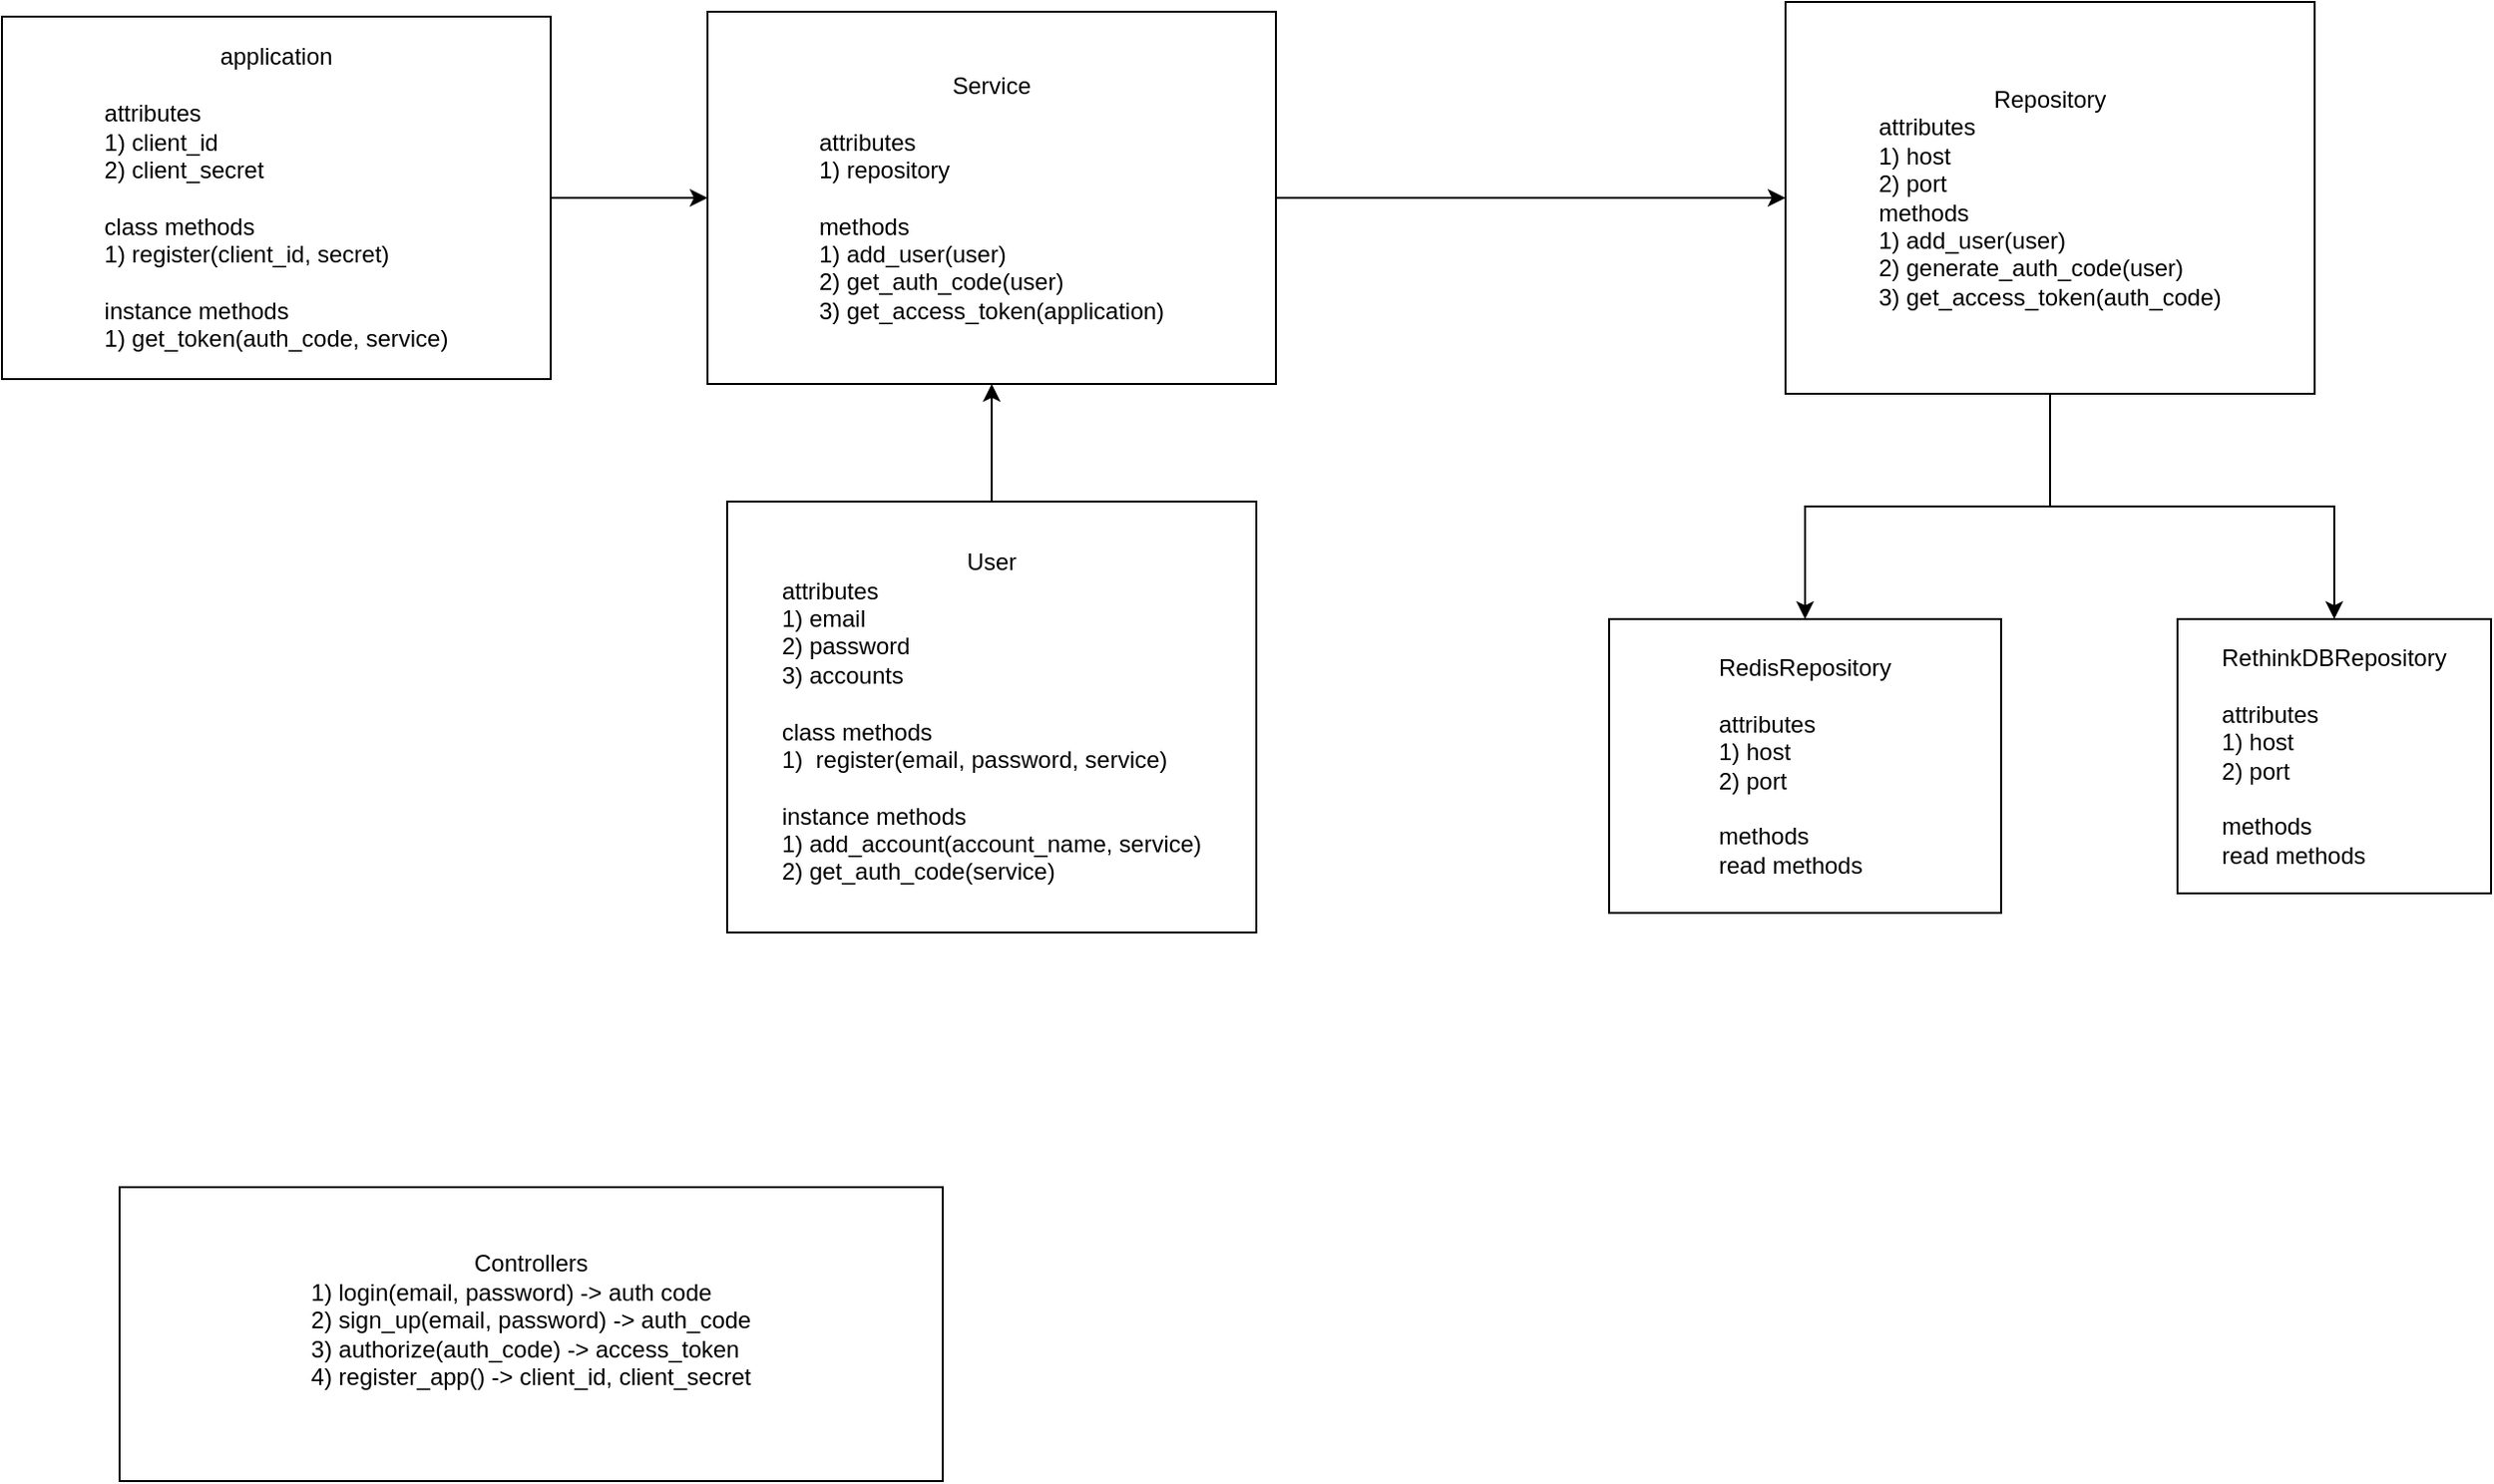 <mxfile>
    <diagram id="eFu6ypGe6LHgu1g2shCw" name="Page-1">
        <mxGraphModel dx="1443" dy="1638" grid="1" gridSize="10" guides="1" tooltips="1" connect="1" arrows="1" fold="1" page="1" pageScale="1" pageWidth="850" pageHeight="1100" math="0" shadow="0">
            <root>
                <mxCell id="0"/>
                <mxCell id="1" parent="0"/>
                <mxCell id="10" style="edgeStyle=orthogonalEdgeStyle;rounded=0;orthogonalLoop=1;jettySize=auto;html=1;entryX=0.5;entryY=1;entryDx=0;entryDy=0;" edge="1" parent="1" source="2" target="3">
                    <mxGeometry relative="1" as="geometry"/>
                </mxCell>
                <mxCell id="2" value="User&lt;br&gt;&lt;div style=&quot;text-align: left&quot;&gt;&lt;span&gt;attributes&lt;/span&gt;&lt;/div&gt;&lt;div style=&quot;text-align: left&quot;&gt;&lt;span&gt;1) email&lt;/span&gt;&lt;/div&gt;&lt;div style=&quot;text-align: left&quot;&gt;&lt;span&gt;2) password&lt;/span&gt;&lt;/div&gt;&lt;div style=&quot;text-align: left&quot;&gt;&lt;span&gt;3) accounts&lt;/span&gt;&lt;/div&gt;&lt;div style=&quot;text-align: left&quot;&gt;&lt;span&gt;&lt;br&gt;&lt;/span&gt;&lt;/div&gt;&lt;div style=&quot;text-align: left&quot;&gt;&lt;span&gt;class methods&lt;/span&gt;&lt;/div&gt;&lt;div style=&quot;text-align: left&quot;&gt;&lt;span&gt;1)&amp;nbsp; register(email, password, service)&lt;/span&gt;&lt;/div&gt;&lt;div style=&quot;text-align: left&quot;&gt;&lt;span&gt;&lt;br&gt;&lt;/span&gt;&lt;/div&gt;&lt;div style=&quot;text-align: left&quot;&gt;&lt;span&gt;instance methods&lt;/span&gt;&lt;/div&gt;&lt;div style=&quot;text-align: left&quot;&gt;&lt;span&gt;1) add_account(account_name, service)&lt;/span&gt;&lt;/div&gt;&lt;div style=&quot;text-align: left&quot;&gt;&lt;span&gt;2) get_auth_code(service)&lt;/span&gt;&lt;/div&gt;" style="rounded=0;whiteSpace=wrap;html=1;" parent="1" vertex="1">
                    <mxGeometry x="-90" y="170" width="270" height="220" as="geometry"/>
                </mxCell>
                <mxCell id="5" style="edgeStyle=orthogonalEdgeStyle;rounded=0;orthogonalLoop=1;jettySize=auto;html=1;entryX=0;entryY=0.5;entryDx=0;entryDy=0;" parent="1" source="3" target="4" edge="1">
                    <mxGeometry relative="1" as="geometry"/>
                </mxCell>
                <mxCell id="3" value="Service&lt;br&gt;&lt;div style=&quot;text-align: left&quot;&gt;&lt;span&gt;&lt;br&gt;&lt;/span&gt;&lt;/div&gt;&lt;div style=&quot;text-align: left&quot;&gt;&lt;span&gt;attributes&lt;/span&gt;&lt;/div&gt;&lt;div style=&quot;text-align: left&quot;&gt;&lt;span&gt;1) repository&lt;/span&gt;&lt;/div&gt;&lt;div style=&quot;text-align: left&quot;&gt;&lt;span&gt;&lt;br&gt;&lt;/span&gt;&lt;/div&gt;&lt;div style=&quot;text-align: left&quot;&gt;&lt;span&gt;methods&lt;/span&gt;&lt;/div&gt;&lt;div style=&quot;text-align: left&quot;&gt;&lt;span&gt;1) add_user(user)&lt;/span&gt;&lt;/div&gt;&lt;div style=&quot;text-align: left&quot;&gt;&lt;span&gt;2) get_auth_code(user)&lt;/span&gt;&lt;/div&gt;&lt;div style=&quot;text-align: left&quot;&gt;&lt;span&gt;3) get_access_token(application)&lt;/span&gt;&lt;/div&gt;" style="rounded=0;whiteSpace=wrap;html=1;" parent="1" vertex="1">
                    <mxGeometry x="-100" y="-80" width="290" height="190" as="geometry"/>
                </mxCell>
                <mxCell id="13" style="edgeStyle=orthogonalEdgeStyle;rounded=0;orthogonalLoop=1;jettySize=auto;html=1;entryX=0.5;entryY=0;entryDx=0;entryDy=0;" edge="1" parent="1" source="4" target="11">
                    <mxGeometry relative="1" as="geometry"/>
                </mxCell>
                <mxCell id="14" style="edgeStyle=orthogonalEdgeStyle;rounded=0;orthogonalLoop=1;jettySize=auto;html=1;entryX=0.5;entryY=0;entryDx=0;entryDy=0;" edge="1" parent="1" source="4" target="12">
                    <mxGeometry relative="1" as="geometry"/>
                </mxCell>
                <mxCell id="4" value="Repository&lt;br&gt;&lt;div style=&quot;text-align: left&quot;&gt;&lt;span&gt;attributes&lt;/span&gt;&lt;/div&gt;&lt;div style=&quot;text-align: left&quot;&gt;&lt;span&gt;1) host&lt;/span&gt;&lt;/div&gt;&lt;div style=&quot;text-align: left&quot;&gt;&lt;span&gt;2) port&lt;/span&gt;&lt;/div&gt;&lt;div style=&quot;text-align: left&quot;&gt;&lt;span&gt;methods&lt;/span&gt;&lt;/div&gt;&lt;div style=&quot;text-align: left&quot;&gt;&lt;span&gt;1) add_user(user)&lt;/span&gt;&lt;/div&gt;&lt;div style=&quot;text-align: left&quot;&gt;&lt;span&gt;2) generate_auth_code(user)&lt;/span&gt;&lt;/div&gt;&lt;div style=&quot;text-align: left&quot;&gt;&lt;span&gt;3) get_access_token(auth_code)&lt;/span&gt;&lt;/div&gt;" style="rounded=0;whiteSpace=wrap;html=1;align=center;" parent="1" vertex="1">
                    <mxGeometry x="450" y="-85" width="270" height="200" as="geometry"/>
                </mxCell>
                <mxCell id="16" style="edgeStyle=orthogonalEdgeStyle;rounded=0;orthogonalLoop=1;jettySize=auto;html=1;entryX=0;entryY=0.5;entryDx=0;entryDy=0;" edge="1" parent="1" source="6" target="3">
                    <mxGeometry relative="1" as="geometry"/>
                </mxCell>
                <mxCell id="6" value="application&lt;br&gt;&lt;div style=&quot;text-align: left&quot;&gt;&lt;span&gt;&lt;br&gt;&lt;/span&gt;&lt;/div&gt;&lt;div style=&quot;text-align: left&quot;&gt;&lt;span&gt;attributes&lt;/span&gt;&lt;/div&gt;&lt;div style=&quot;text-align: left&quot;&gt;&lt;span&gt;1) client_id&lt;/span&gt;&lt;/div&gt;&lt;div style=&quot;text-align: left&quot;&gt;&lt;span&gt;2) client_secret&lt;/span&gt;&lt;/div&gt;&lt;div style=&quot;text-align: left&quot;&gt;&lt;span&gt;&lt;br&gt;&lt;/span&gt;&lt;/div&gt;&lt;div style=&quot;text-align: left&quot;&gt;&lt;span&gt;class methods&lt;/span&gt;&lt;/div&gt;&lt;div style=&quot;text-align: left&quot;&gt;&lt;span&gt;1) register(client_id, secret)&lt;/span&gt;&lt;/div&gt;&lt;div style=&quot;text-align: left&quot;&gt;&lt;span&gt;&lt;br&gt;&lt;/span&gt;&lt;/div&gt;&lt;div style=&quot;text-align: left&quot;&gt;&lt;span&gt;instance methods&lt;/span&gt;&lt;/div&gt;&lt;div style=&quot;text-align: left&quot;&gt;&lt;span&gt;1) get_token(auth_code, service)&lt;/span&gt;&lt;/div&gt;" style="rounded=0;whiteSpace=wrap;html=1;" vertex="1" parent="1">
                    <mxGeometry x="-460" y="-77.5" width="280" height="185" as="geometry"/>
                </mxCell>
                <mxCell id="11" value="RedisRepository&lt;br&gt;&lt;div style=&quot;text-align: left&quot;&gt;&lt;span&gt;&lt;br&gt;&lt;/span&gt;&lt;/div&gt;&lt;div style=&quot;text-align: left&quot;&gt;&lt;span&gt;attributes&lt;/span&gt;&lt;/div&gt;&lt;div style=&quot;text-align: left&quot;&gt;&lt;span&gt;1) host&lt;/span&gt;&lt;/div&gt;&lt;div style=&quot;text-align: left&quot;&gt;&lt;span&gt;2) port&lt;/span&gt;&lt;/div&gt;&lt;div style=&quot;text-align: left&quot;&gt;&lt;span&gt;&lt;br&gt;&lt;/span&gt;&lt;/div&gt;&lt;div style=&quot;text-align: left&quot;&gt;&lt;span&gt;methods&lt;/span&gt;&lt;/div&gt;&lt;div style=&quot;text-align: left&quot;&gt;&lt;span&gt;read methods&lt;/span&gt;&lt;/div&gt;" style="rounded=0;whiteSpace=wrap;html=1;" vertex="1" parent="1">
                    <mxGeometry x="360" y="230" width="200" height="150" as="geometry"/>
                </mxCell>
                <mxCell id="12" value="RethinkDBRepository&lt;br&gt;&lt;div style=&quot;text-align: left&quot;&gt;&lt;span&gt;&lt;br&gt;&lt;/span&gt;&lt;/div&gt;&lt;div style=&quot;text-align: left&quot;&gt;&lt;span&gt;attributes&lt;/span&gt;&lt;/div&gt;&lt;div style=&quot;text-align: left&quot;&gt;&lt;span&gt;1) host&lt;/span&gt;&lt;/div&gt;&lt;div style=&quot;text-align: left&quot;&gt;&lt;span&gt;2) port&lt;/span&gt;&lt;/div&gt;&lt;div style=&quot;text-align: left&quot;&gt;&lt;span&gt;&lt;br&gt;&lt;/span&gt;&lt;/div&gt;&lt;div style=&quot;text-align: left&quot;&gt;&lt;span&gt;methods&lt;/span&gt;&lt;/div&gt;&lt;div style=&quot;text-align: left&quot;&gt;&lt;span&gt;read methods&lt;/span&gt;&lt;/div&gt;" style="rounded=0;whiteSpace=wrap;html=1;" vertex="1" parent="1">
                    <mxGeometry x="650" y="230" width="160" height="140" as="geometry"/>
                </mxCell>
                <mxCell id="15" value="Controllers&lt;br&gt;&lt;div style=&quot;text-align: left&quot;&gt;&lt;span&gt;1) login(email, password) -&amp;gt; auth code&lt;/span&gt;&lt;/div&gt;&lt;div style=&quot;text-align: left&quot;&gt;&lt;span&gt;2) sign_up(email, password) -&amp;gt; auth_code&lt;/span&gt;&lt;/div&gt;&lt;div style=&quot;text-align: left&quot;&gt;&lt;span&gt;3) authorize(auth_code) -&amp;gt; access_token&lt;/span&gt;&lt;/div&gt;&lt;div style=&quot;text-align: left&quot;&gt;&lt;span&gt;4) register_app() -&amp;gt; client_id, client_secret&lt;/span&gt;&lt;/div&gt;&lt;div style=&quot;text-align: left&quot;&gt;&lt;br&gt;&lt;/div&gt;" style="rounded=0;whiteSpace=wrap;html=1;" vertex="1" parent="1">
                    <mxGeometry x="-400" y="520" width="420" height="150" as="geometry"/>
                </mxCell>
            </root>
        </mxGraphModel>
    </diagram>
</mxfile>